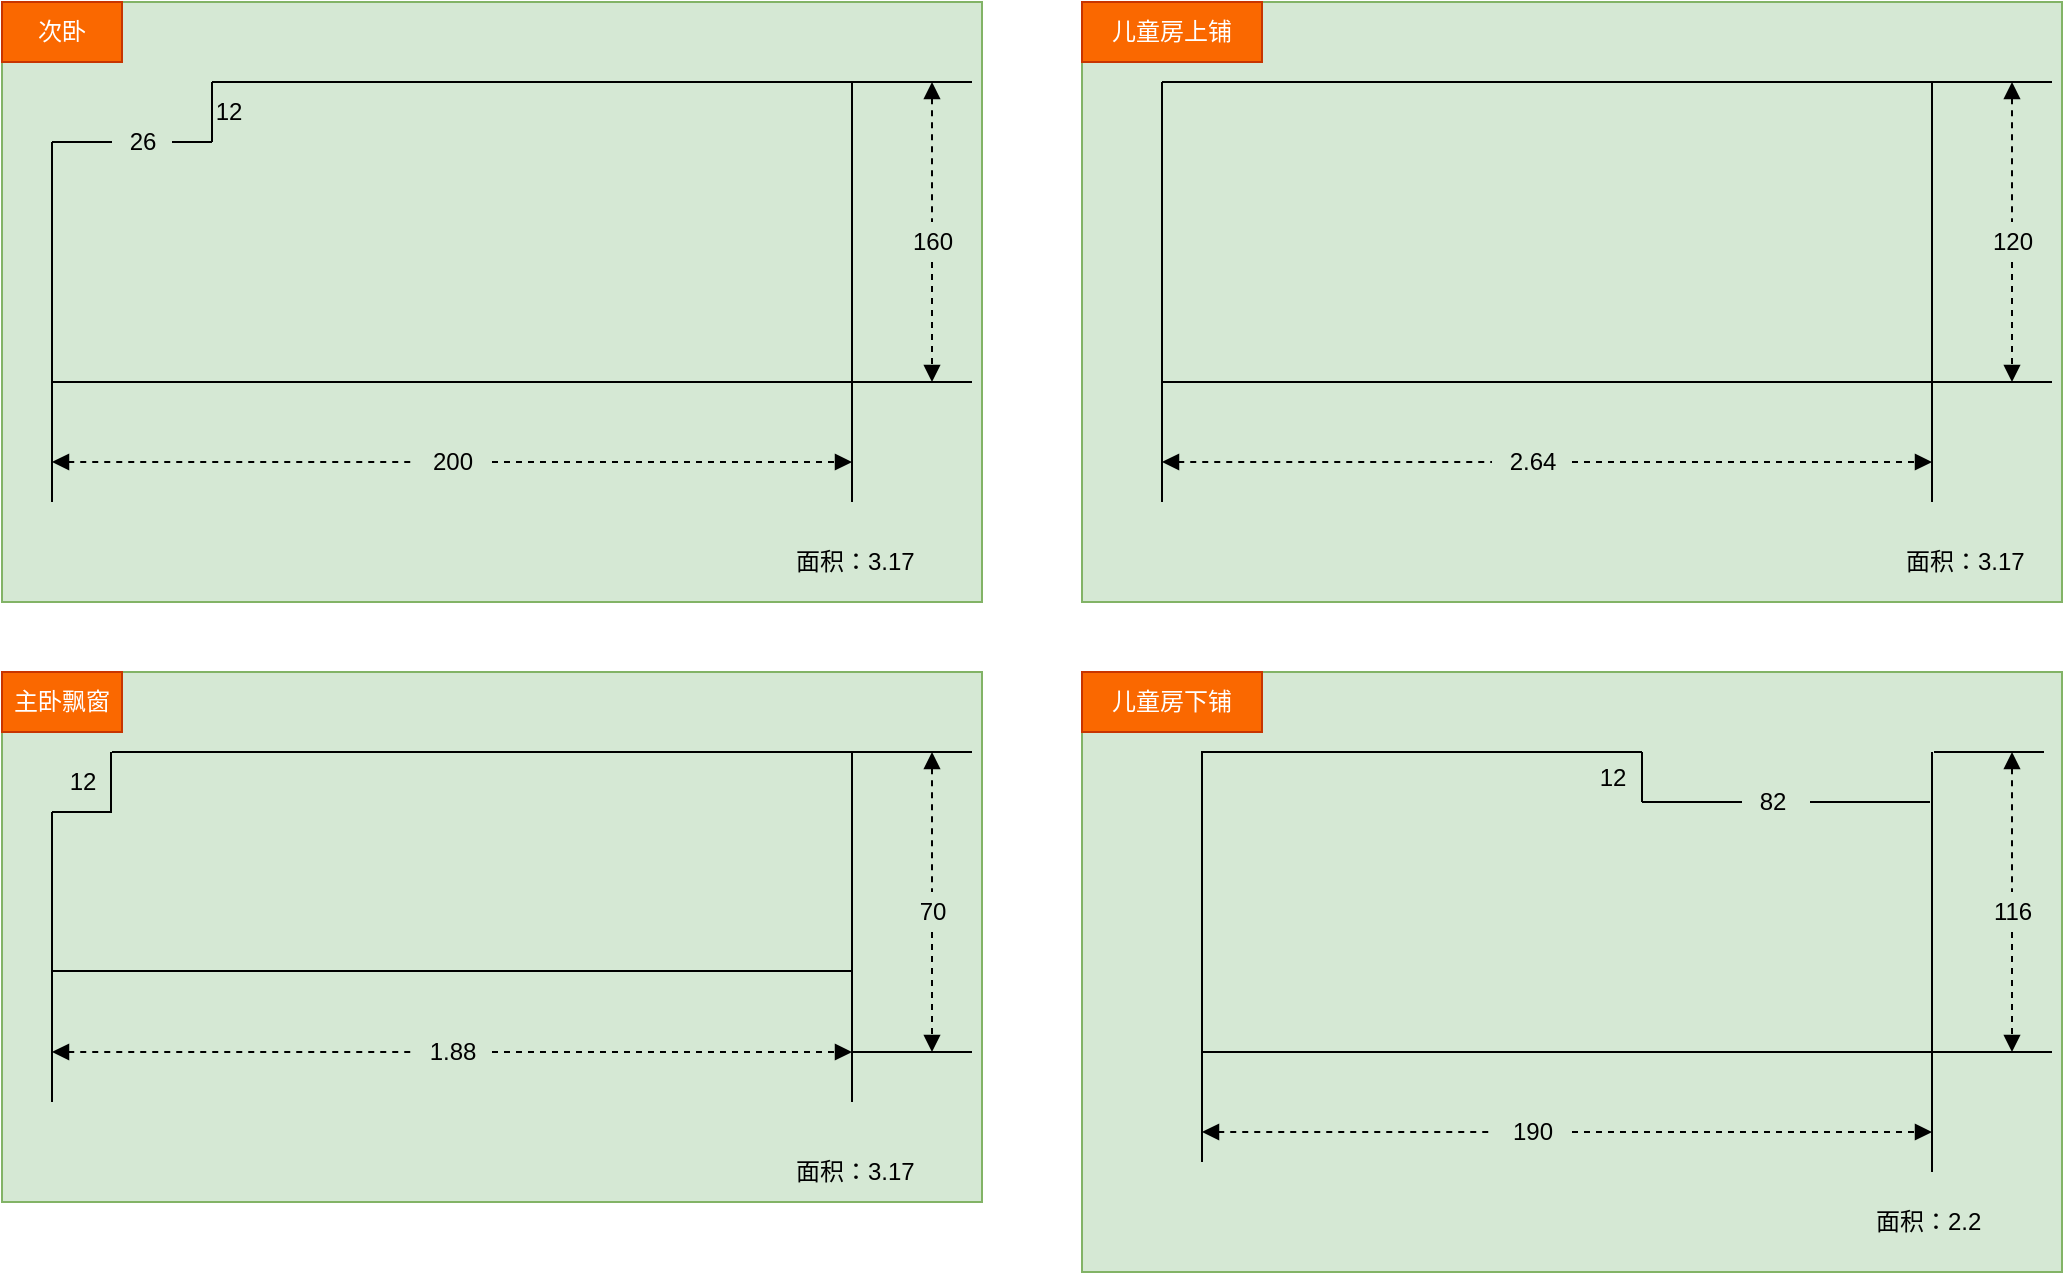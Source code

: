 <mxfile version="12.3.8" type="github" pages="1">
  <diagram name="Page-1" id="4bd5d27a-524c-7e24-5d5f-89a86ee4fca1">
    <mxGraphModel dx="1422" dy="762" grid="1" gridSize="10" guides="1" tooltips="1" connect="1" arrows="1" fold="1" page="1" pageScale="1" pageWidth="1100" pageHeight="850" background="#ffffff" math="0" shadow="0">
      <root>
        <mxCell id="0"/>
        <mxCell id="1" parent="0"/>
        <mxCell id="_7iCEClQUxe89rMdXTxM-23" value="" style="rounded=0;whiteSpace=wrap;html=1;fillColor=#d5e8d4;strokeColor=#82b366;" vertex="1" parent="1">
          <mxGeometry x="40" y="40" width="490" height="300" as="geometry"/>
        </mxCell>
        <mxCell id="_7iCEClQUxe89rMdXTxM-24" value="次卧" style="text;html=1;strokeColor=#C73500;fillColor=#fa6800;align=center;verticalAlign=middle;whiteSpace=wrap;rounded=0;fontColor=#ffffff;" vertex="1" parent="1">
          <mxGeometry x="40" y="40" width="60" height="30" as="geometry"/>
        </mxCell>
        <mxCell id="_7iCEClQUxe89rMdXTxM-45" value="" style="endArrow=none;html=1;" edge="1" parent="1">
          <mxGeometry width="50" height="50" relative="1" as="geometry">
            <mxPoint x="65" y="230" as="sourcePoint"/>
            <mxPoint x="465" y="230" as="targetPoint"/>
          </mxGeometry>
        </mxCell>
        <mxCell id="_7iCEClQUxe89rMdXTxM-46" value="" style="endArrow=none;html=1;" edge="1" parent="1">
          <mxGeometry width="50" height="50" relative="1" as="geometry">
            <mxPoint x="65" y="230" as="sourcePoint"/>
            <mxPoint x="65" y="110" as="targetPoint"/>
          </mxGeometry>
        </mxCell>
        <mxCell id="_7iCEClQUxe89rMdXTxM-47" value="" style="endArrow=none;html=1;" edge="1" parent="1" source="_7iCEClQUxe89rMdXTxM-51">
          <mxGeometry width="50" height="50" relative="1" as="geometry">
            <mxPoint x="65" y="110" as="sourcePoint"/>
            <mxPoint x="145" y="110" as="targetPoint"/>
          </mxGeometry>
        </mxCell>
        <mxCell id="_7iCEClQUxe89rMdXTxM-48" value="" style="endArrow=none;html=1;" edge="1" parent="1">
          <mxGeometry width="50" height="50" relative="1" as="geometry">
            <mxPoint x="145" y="110" as="sourcePoint"/>
            <mxPoint x="145" y="80" as="targetPoint"/>
          </mxGeometry>
        </mxCell>
        <mxCell id="_7iCEClQUxe89rMdXTxM-49" value="" style="endArrow=none;html=1;" edge="1" parent="1">
          <mxGeometry width="50" height="50" relative="1" as="geometry">
            <mxPoint x="145" y="80" as="sourcePoint"/>
            <mxPoint x="455" y="80" as="targetPoint"/>
          </mxGeometry>
        </mxCell>
        <mxCell id="_7iCEClQUxe89rMdXTxM-50" value="" style="endArrow=none;html=1;" edge="1" parent="1">
          <mxGeometry width="50" height="50" relative="1" as="geometry">
            <mxPoint x="465" y="230" as="sourcePoint"/>
            <mxPoint x="465" y="80" as="targetPoint"/>
          </mxGeometry>
        </mxCell>
        <mxCell id="_7iCEClQUxe89rMdXTxM-51" value="26" style="text;html=1;resizable=0;autosize=1;align=center;verticalAlign=middle;points=[];fillColor=none;strokeColor=none;rounded=0;" vertex="1" parent="1">
          <mxGeometry x="95" y="100" width="30" height="20" as="geometry"/>
        </mxCell>
        <mxCell id="_7iCEClQUxe89rMdXTxM-52" value="" style="endArrow=none;html=1;" edge="1" parent="1" target="_7iCEClQUxe89rMdXTxM-51">
          <mxGeometry width="50" height="50" relative="1" as="geometry">
            <mxPoint x="65" y="110" as="sourcePoint"/>
            <mxPoint x="145" y="110" as="targetPoint"/>
          </mxGeometry>
        </mxCell>
        <mxCell id="_7iCEClQUxe89rMdXTxM-53" value="" style="endArrow=none;html=1;curved=1;" edge="1" parent="1">
          <mxGeometry width="50" height="50" relative="1" as="geometry">
            <mxPoint x="65" y="290" as="sourcePoint"/>
            <mxPoint x="65" y="230" as="targetPoint"/>
          </mxGeometry>
        </mxCell>
        <mxCell id="_7iCEClQUxe89rMdXTxM-54" value="" style="endArrow=none;html=1;" edge="1" parent="1">
          <mxGeometry width="50" height="50" relative="1" as="geometry">
            <mxPoint x="465" y="290" as="sourcePoint"/>
            <mxPoint x="465" y="230" as="targetPoint"/>
          </mxGeometry>
        </mxCell>
        <mxCell id="_7iCEClQUxe89rMdXTxM-55" value="" style="endArrow=block;dashed=1;html=1;startArrow=none;startFill=0;endFill=1;" edge="1" parent="1" source="_7iCEClQUxe89rMdXTxM-56">
          <mxGeometry width="50" height="50" relative="1" as="geometry">
            <mxPoint x="65" y="270" as="sourcePoint"/>
            <mxPoint x="465" y="270" as="targetPoint"/>
          </mxGeometry>
        </mxCell>
        <mxCell id="_7iCEClQUxe89rMdXTxM-56" value="200" style="text;html=1;resizable=0;autosize=1;align=center;verticalAlign=middle;points=[];fillColor=none;strokeColor=none;rounded=0;" vertex="1" parent="1">
          <mxGeometry x="245" y="260" width="40" height="20" as="geometry"/>
        </mxCell>
        <mxCell id="_7iCEClQUxe89rMdXTxM-57" value="" style="endArrow=none;dashed=1;html=1;startArrow=block;startFill=1;endFill=0;" edge="1" parent="1" target="_7iCEClQUxe89rMdXTxM-56">
          <mxGeometry width="50" height="50" relative="1" as="geometry">
            <mxPoint x="65" y="270" as="sourcePoint"/>
            <mxPoint x="465" y="270" as="targetPoint"/>
          </mxGeometry>
        </mxCell>
        <mxCell id="_7iCEClQUxe89rMdXTxM-58" value="" style="endArrow=none;html=1;" edge="1" parent="1">
          <mxGeometry width="50" height="50" relative="1" as="geometry">
            <mxPoint x="455" y="80" as="sourcePoint"/>
            <mxPoint x="525" y="80" as="targetPoint"/>
          </mxGeometry>
        </mxCell>
        <mxCell id="_7iCEClQUxe89rMdXTxM-59" value="" style="endArrow=none;html=1;" edge="1" parent="1">
          <mxGeometry width="50" height="50" relative="1" as="geometry">
            <mxPoint x="465" y="230" as="sourcePoint"/>
            <mxPoint x="525" y="230" as="targetPoint"/>
          </mxGeometry>
        </mxCell>
        <mxCell id="_7iCEClQUxe89rMdXTxM-60" value="" style="endArrow=block;dashed=1;html=1;startArrow=none;startFill=0;endFill=1;" edge="1" parent="1" source="_7iCEClQUxe89rMdXTxM-61">
          <mxGeometry width="50" height="50" relative="1" as="geometry">
            <mxPoint x="305" y="160" as="sourcePoint"/>
            <mxPoint x="505" y="230" as="targetPoint"/>
          </mxGeometry>
        </mxCell>
        <mxCell id="_7iCEClQUxe89rMdXTxM-61" value="160" style="text;html=1;resizable=0;autosize=1;align=center;verticalAlign=middle;points=[];fillColor=none;strokeColor=none;rounded=0;" vertex="1" parent="1">
          <mxGeometry x="485" y="150" width="40" height="20" as="geometry"/>
        </mxCell>
        <mxCell id="_7iCEClQUxe89rMdXTxM-62" value="" style="endArrow=none;dashed=1;html=1;startArrow=block;startFill=1;endFill=0;" edge="1" parent="1" target="_7iCEClQUxe89rMdXTxM-61">
          <mxGeometry width="50" height="50" relative="1" as="geometry">
            <mxPoint x="505" y="80" as="sourcePoint"/>
            <mxPoint x="705" y="160" as="targetPoint"/>
          </mxGeometry>
        </mxCell>
        <mxCell id="_7iCEClQUxe89rMdXTxM-63" value="12" style="text;html=1;resizable=0;autosize=1;align=center;verticalAlign=middle;points=[];fillColor=none;strokeColor=none;rounded=0;" vertex="1" parent="1">
          <mxGeometry x="138" y="85" width="30" height="20" as="geometry"/>
        </mxCell>
        <mxCell id="_7iCEClQUxe89rMdXTxM-65" value="" style="rounded=0;whiteSpace=wrap;html=1;fillColor=#d5e8d4;strokeColor=#82b366;" vertex="1" parent="1">
          <mxGeometry x="40" y="375" width="490" height="265" as="geometry"/>
        </mxCell>
        <mxCell id="_7iCEClQUxe89rMdXTxM-66" value="主卧飘窗" style="text;html=1;strokeColor=#C73500;fillColor=#fa6800;align=center;verticalAlign=middle;whiteSpace=wrap;rounded=0;fontColor=#ffffff;" vertex="1" parent="1">
          <mxGeometry x="40" y="375" width="60" height="30" as="geometry"/>
        </mxCell>
        <mxCell id="_7iCEClQUxe89rMdXTxM-67" value="" style="endArrow=none;html=1;" edge="1" parent="1">
          <mxGeometry width="50" height="50" relative="1" as="geometry">
            <mxPoint x="65" y="524.5" as="sourcePoint"/>
            <mxPoint x="465" y="524.5" as="targetPoint"/>
          </mxGeometry>
        </mxCell>
        <mxCell id="_7iCEClQUxe89rMdXTxM-68" value="" style="endArrow=none;html=1;" edge="1" parent="1">
          <mxGeometry width="50" height="50" relative="1" as="geometry">
            <mxPoint x="65" y="565" as="sourcePoint"/>
            <mxPoint x="65" y="445" as="targetPoint"/>
          </mxGeometry>
        </mxCell>
        <mxCell id="_7iCEClQUxe89rMdXTxM-70" value="" style="endArrow=none;html=1;" edge="1" parent="1">
          <mxGeometry width="50" height="50" relative="1" as="geometry">
            <mxPoint x="94.5" y="445" as="sourcePoint"/>
            <mxPoint x="94.5" y="415" as="targetPoint"/>
          </mxGeometry>
        </mxCell>
        <mxCell id="_7iCEClQUxe89rMdXTxM-71" value="" style="endArrow=none;html=1;" edge="1" parent="1">
          <mxGeometry width="50" height="50" relative="1" as="geometry">
            <mxPoint x="95" y="415" as="sourcePoint"/>
            <mxPoint x="455" y="415" as="targetPoint"/>
          </mxGeometry>
        </mxCell>
        <mxCell id="_7iCEClQUxe89rMdXTxM-72" value="" style="endArrow=none;html=1;" edge="1" parent="1">
          <mxGeometry width="50" height="50" relative="1" as="geometry">
            <mxPoint x="465" y="565" as="sourcePoint"/>
            <mxPoint x="465" y="415" as="targetPoint"/>
          </mxGeometry>
        </mxCell>
        <mxCell id="_7iCEClQUxe89rMdXTxM-74" value="" style="endArrow=none;html=1;" edge="1" parent="1">
          <mxGeometry width="50" height="50" relative="1" as="geometry">
            <mxPoint x="65" y="445" as="sourcePoint"/>
            <mxPoint x="95" y="445" as="targetPoint"/>
          </mxGeometry>
        </mxCell>
        <mxCell id="_7iCEClQUxe89rMdXTxM-75" value="" style="endArrow=none;html=1;" edge="1" parent="1">
          <mxGeometry width="50" height="50" relative="1" as="geometry">
            <mxPoint x="65" y="590" as="sourcePoint"/>
            <mxPoint x="65" y="565" as="targetPoint"/>
          </mxGeometry>
        </mxCell>
        <mxCell id="_7iCEClQUxe89rMdXTxM-76" value="" style="endArrow=none;html=1;" edge="1" parent="1">
          <mxGeometry width="50" height="50" relative="1" as="geometry">
            <mxPoint x="465" y="590" as="sourcePoint"/>
            <mxPoint x="465" y="565" as="targetPoint"/>
          </mxGeometry>
        </mxCell>
        <mxCell id="_7iCEClQUxe89rMdXTxM-77" value="" style="endArrow=block;dashed=1;html=1;startArrow=none;startFill=0;endFill=1;" edge="1" parent="1" source="_7iCEClQUxe89rMdXTxM-78">
          <mxGeometry width="50" height="50" relative="1" as="geometry">
            <mxPoint x="65" y="565" as="sourcePoint"/>
            <mxPoint x="465" y="565" as="targetPoint"/>
          </mxGeometry>
        </mxCell>
        <mxCell id="_7iCEClQUxe89rMdXTxM-78" value="1.88" style="text;html=1;resizable=0;autosize=1;align=center;verticalAlign=middle;points=[];fillColor=none;strokeColor=none;rounded=0;" vertex="1" parent="1">
          <mxGeometry x="245" y="555" width="40" height="20" as="geometry"/>
        </mxCell>
        <mxCell id="_7iCEClQUxe89rMdXTxM-79" value="" style="endArrow=none;dashed=1;html=1;startArrow=block;startFill=1;endFill=0;" edge="1" parent="1" target="_7iCEClQUxe89rMdXTxM-78">
          <mxGeometry width="50" height="50" relative="1" as="geometry">
            <mxPoint x="65" y="565" as="sourcePoint"/>
            <mxPoint x="465" y="565" as="targetPoint"/>
          </mxGeometry>
        </mxCell>
        <mxCell id="_7iCEClQUxe89rMdXTxM-80" value="" style="endArrow=none;html=1;" edge="1" parent="1">
          <mxGeometry width="50" height="50" relative="1" as="geometry">
            <mxPoint x="455" y="415" as="sourcePoint"/>
            <mxPoint x="525" y="415" as="targetPoint"/>
          </mxGeometry>
        </mxCell>
        <mxCell id="_7iCEClQUxe89rMdXTxM-81" value="" style="endArrow=none;html=1;" edge="1" parent="1">
          <mxGeometry width="50" height="50" relative="1" as="geometry">
            <mxPoint x="465" y="565" as="sourcePoint"/>
            <mxPoint x="525" y="565" as="targetPoint"/>
          </mxGeometry>
        </mxCell>
        <mxCell id="_7iCEClQUxe89rMdXTxM-82" value="" style="endArrow=block;dashed=1;html=1;startArrow=none;startFill=0;endFill=1;" edge="1" parent="1" source="_7iCEClQUxe89rMdXTxM-83">
          <mxGeometry width="50" height="50" relative="1" as="geometry">
            <mxPoint x="305" y="495" as="sourcePoint"/>
            <mxPoint x="505" y="565" as="targetPoint"/>
          </mxGeometry>
        </mxCell>
        <mxCell id="_7iCEClQUxe89rMdXTxM-83" value="70" style="text;html=1;resizable=0;autosize=1;align=center;verticalAlign=middle;points=[];fillColor=none;strokeColor=none;rounded=0;" vertex="1" parent="1">
          <mxGeometry x="490" y="485" width="30" height="20" as="geometry"/>
        </mxCell>
        <mxCell id="_7iCEClQUxe89rMdXTxM-84" value="" style="endArrow=none;dashed=1;html=1;startArrow=block;startFill=1;endFill=0;" edge="1" parent="1" target="_7iCEClQUxe89rMdXTxM-83">
          <mxGeometry width="50" height="50" relative="1" as="geometry">
            <mxPoint x="505" y="415" as="sourcePoint"/>
            <mxPoint x="705" y="495" as="targetPoint"/>
          </mxGeometry>
        </mxCell>
        <mxCell id="_7iCEClQUxe89rMdXTxM-85" value="12" style="text;html=1;resizable=0;autosize=1;align=center;verticalAlign=middle;points=[];fillColor=none;strokeColor=none;rounded=0;" vertex="1" parent="1">
          <mxGeometry x="65" y="420" width="30" height="20" as="geometry"/>
        </mxCell>
        <mxCell id="_7iCEClQUxe89rMdXTxM-86" value="" style="rounded=0;whiteSpace=wrap;html=1;fillColor=#d5e8d4;strokeColor=#82b366;" vertex="1" parent="1">
          <mxGeometry x="580" y="40" width="490" height="300" as="geometry"/>
        </mxCell>
        <mxCell id="_7iCEClQUxe89rMdXTxM-87" value="儿童房上铺" style="text;html=1;strokeColor=#C73500;fillColor=#fa6800;align=center;verticalAlign=middle;whiteSpace=wrap;rounded=0;fontColor=#ffffff;" vertex="1" parent="1">
          <mxGeometry x="580" y="40" width="90" height="30" as="geometry"/>
        </mxCell>
        <mxCell id="_7iCEClQUxe89rMdXTxM-88" value="" style="endArrow=none;html=1;" edge="1" parent="1">
          <mxGeometry width="50" height="50" relative="1" as="geometry">
            <mxPoint x="620" y="230" as="sourcePoint"/>
            <mxPoint x="1005" y="230" as="targetPoint"/>
          </mxGeometry>
        </mxCell>
        <mxCell id="_7iCEClQUxe89rMdXTxM-89" value="" style="endArrow=none;html=1;" edge="1" parent="1">
          <mxGeometry width="50" height="50" relative="1" as="geometry">
            <mxPoint x="620" y="230" as="sourcePoint"/>
            <mxPoint x="620" y="80" as="targetPoint"/>
          </mxGeometry>
        </mxCell>
        <mxCell id="_7iCEClQUxe89rMdXTxM-92" value="" style="endArrow=none;html=1;" edge="1" parent="1">
          <mxGeometry width="50" height="50" relative="1" as="geometry">
            <mxPoint x="620" y="80" as="sourcePoint"/>
            <mxPoint x="995" y="80" as="targetPoint"/>
          </mxGeometry>
        </mxCell>
        <mxCell id="_7iCEClQUxe89rMdXTxM-93" value="" style="endArrow=none;html=1;" edge="1" parent="1">
          <mxGeometry width="50" height="50" relative="1" as="geometry">
            <mxPoint x="1005" y="230" as="sourcePoint"/>
            <mxPoint x="1005" y="80" as="targetPoint"/>
          </mxGeometry>
        </mxCell>
        <mxCell id="_7iCEClQUxe89rMdXTxM-96" value="" style="endArrow=none;html=1;curved=1;" edge="1" parent="1">
          <mxGeometry width="50" height="50" relative="1" as="geometry">
            <mxPoint x="620" y="290" as="sourcePoint"/>
            <mxPoint x="620" y="230" as="targetPoint"/>
          </mxGeometry>
        </mxCell>
        <mxCell id="_7iCEClQUxe89rMdXTxM-97" value="" style="endArrow=none;html=1;" edge="1" parent="1">
          <mxGeometry width="50" height="50" relative="1" as="geometry">
            <mxPoint x="1005" y="290" as="sourcePoint"/>
            <mxPoint x="1005" y="230" as="targetPoint"/>
          </mxGeometry>
        </mxCell>
        <mxCell id="_7iCEClQUxe89rMdXTxM-98" value="" style="endArrow=block;dashed=1;html=1;startArrow=none;startFill=0;endFill=1;" edge="1" parent="1" source="_7iCEClQUxe89rMdXTxM-99">
          <mxGeometry width="50" height="50" relative="1" as="geometry">
            <mxPoint x="605" y="270" as="sourcePoint"/>
            <mxPoint x="1005" y="270" as="targetPoint"/>
          </mxGeometry>
        </mxCell>
        <mxCell id="_7iCEClQUxe89rMdXTxM-99" value="2.64" style="text;html=1;resizable=0;autosize=1;align=center;verticalAlign=middle;points=[];fillColor=none;strokeColor=none;rounded=0;" vertex="1" parent="1">
          <mxGeometry x="785" y="260" width="40" height="20" as="geometry"/>
        </mxCell>
        <mxCell id="_7iCEClQUxe89rMdXTxM-100" value="" style="endArrow=none;dashed=1;html=1;startArrow=block;startFill=1;endFill=0;" edge="1" parent="1" target="_7iCEClQUxe89rMdXTxM-99">
          <mxGeometry width="50" height="50" relative="1" as="geometry">
            <mxPoint x="620" y="270" as="sourcePoint"/>
            <mxPoint x="1005" y="270" as="targetPoint"/>
          </mxGeometry>
        </mxCell>
        <mxCell id="_7iCEClQUxe89rMdXTxM-101" value="" style="endArrow=none;html=1;" edge="1" parent="1">
          <mxGeometry width="50" height="50" relative="1" as="geometry">
            <mxPoint x="995" y="80" as="sourcePoint"/>
            <mxPoint x="1065" y="80" as="targetPoint"/>
          </mxGeometry>
        </mxCell>
        <mxCell id="_7iCEClQUxe89rMdXTxM-102" value="" style="endArrow=none;html=1;" edge="1" parent="1">
          <mxGeometry width="50" height="50" relative="1" as="geometry">
            <mxPoint x="1005" y="230" as="sourcePoint"/>
            <mxPoint x="1065" y="230" as="targetPoint"/>
          </mxGeometry>
        </mxCell>
        <mxCell id="_7iCEClQUxe89rMdXTxM-103" value="" style="endArrow=block;dashed=1;html=1;startArrow=none;startFill=0;endFill=1;" edge="1" parent="1" source="_7iCEClQUxe89rMdXTxM-104">
          <mxGeometry width="50" height="50" relative="1" as="geometry">
            <mxPoint x="845" y="160" as="sourcePoint"/>
            <mxPoint x="1045" y="230" as="targetPoint"/>
          </mxGeometry>
        </mxCell>
        <mxCell id="_7iCEClQUxe89rMdXTxM-104" value="120" style="text;html=1;resizable=0;autosize=1;align=center;verticalAlign=middle;points=[];fillColor=none;strokeColor=none;rounded=0;" vertex="1" parent="1">
          <mxGeometry x="1025" y="150" width="40" height="20" as="geometry"/>
        </mxCell>
        <mxCell id="_7iCEClQUxe89rMdXTxM-105" value="" style="endArrow=none;dashed=1;html=1;startArrow=block;startFill=1;endFill=0;" edge="1" parent="1" target="_7iCEClQUxe89rMdXTxM-104">
          <mxGeometry width="50" height="50" relative="1" as="geometry">
            <mxPoint x="1045" y="80" as="sourcePoint"/>
            <mxPoint x="1245" y="160" as="targetPoint"/>
          </mxGeometry>
        </mxCell>
        <mxCell id="_7iCEClQUxe89rMdXTxM-107" value="" style="rounded=0;whiteSpace=wrap;html=1;fillColor=#d5e8d4;strokeColor=#82b366;" vertex="1" parent="1">
          <mxGeometry x="580" y="375" width="490" height="300" as="geometry"/>
        </mxCell>
        <mxCell id="_7iCEClQUxe89rMdXTxM-108" value="儿童房下铺" style="text;html=1;strokeColor=#C73500;fillColor=#fa6800;align=center;verticalAlign=middle;whiteSpace=wrap;rounded=0;fontColor=#ffffff;" vertex="1" parent="1">
          <mxGeometry x="580" y="375" width="90" height="30" as="geometry"/>
        </mxCell>
        <mxCell id="_7iCEClQUxe89rMdXTxM-109" value="" style="endArrow=none;html=1;" edge="1" parent="1">
          <mxGeometry width="50" height="50" relative="1" as="geometry">
            <mxPoint x="640" y="565" as="sourcePoint"/>
            <mxPoint x="1005" y="565" as="targetPoint"/>
          </mxGeometry>
        </mxCell>
        <mxCell id="_7iCEClQUxe89rMdXTxM-110" value="" style="endArrow=none;html=1;" edge="1" parent="1">
          <mxGeometry width="50" height="50" relative="1" as="geometry">
            <mxPoint x="640" y="620" as="sourcePoint"/>
            <mxPoint x="640" y="414.5" as="targetPoint"/>
          </mxGeometry>
        </mxCell>
        <mxCell id="_7iCEClQUxe89rMdXTxM-113" value="" style="endArrow=none;html=1;" edge="1" parent="1">
          <mxGeometry width="50" height="50" relative="1" as="geometry">
            <mxPoint x="640" y="415" as="sourcePoint"/>
            <mxPoint x="860" y="415" as="targetPoint"/>
          </mxGeometry>
        </mxCell>
        <mxCell id="_7iCEClQUxe89rMdXTxM-114" value="" style="endArrow=none;html=1;" edge="1" parent="1">
          <mxGeometry width="50" height="50" relative="1" as="geometry">
            <mxPoint x="1005" y="565" as="sourcePoint"/>
            <mxPoint x="1005" y="415" as="targetPoint"/>
          </mxGeometry>
        </mxCell>
        <mxCell id="_7iCEClQUxe89rMdXTxM-118" value="" style="endArrow=none;html=1;" edge="1" parent="1">
          <mxGeometry width="50" height="50" relative="1" as="geometry">
            <mxPoint x="1005" y="625" as="sourcePoint"/>
            <mxPoint x="1005" y="565" as="targetPoint"/>
          </mxGeometry>
        </mxCell>
        <mxCell id="_7iCEClQUxe89rMdXTxM-119" value="" style="endArrow=block;dashed=1;html=1;startArrow=none;startFill=0;endFill=1;" edge="1" parent="1" source="_7iCEClQUxe89rMdXTxM-120">
          <mxGeometry width="50" height="50" relative="1" as="geometry">
            <mxPoint x="605" y="605" as="sourcePoint"/>
            <mxPoint x="1005" y="605" as="targetPoint"/>
          </mxGeometry>
        </mxCell>
        <mxCell id="_7iCEClQUxe89rMdXTxM-120" value="190" style="text;html=1;resizable=0;autosize=1;align=center;verticalAlign=middle;points=[];fillColor=none;strokeColor=none;rounded=0;" vertex="1" parent="1">
          <mxGeometry x="785" y="595" width="40" height="20" as="geometry"/>
        </mxCell>
        <mxCell id="_7iCEClQUxe89rMdXTxM-121" value="" style="endArrow=none;dashed=1;html=1;startArrow=block;startFill=1;endFill=0;" edge="1" parent="1" target="_7iCEClQUxe89rMdXTxM-120">
          <mxGeometry width="50" height="50" relative="1" as="geometry">
            <mxPoint x="640" y="605" as="sourcePoint"/>
            <mxPoint x="1005" y="605" as="targetPoint"/>
          </mxGeometry>
        </mxCell>
        <mxCell id="_7iCEClQUxe89rMdXTxM-122" value="" style="endArrow=none;html=1;" edge="1" parent="1">
          <mxGeometry width="50" height="50" relative="1" as="geometry">
            <mxPoint x="1006" y="415" as="sourcePoint"/>
            <mxPoint x="1061" y="415" as="targetPoint"/>
          </mxGeometry>
        </mxCell>
        <mxCell id="_7iCEClQUxe89rMdXTxM-123" value="" style="endArrow=none;html=1;" edge="1" parent="1">
          <mxGeometry width="50" height="50" relative="1" as="geometry">
            <mxPoint x="1005" y="565" as="sourcePoint"/>
            <mxPoint x="1065" y="565" as="targetPoint"/>
          </mxGeometry>
        </mxCell>
        <mxCell id="_7iCEClQUxe89rMdXTxM-124" value="" style="endArrow=block;dashed=1;html=1;startArrow=none;startFill=0;endFill=1;" edge="1" parent="1" source="_7iCEClQUxe89rMdXTxM-125">
          <mxGeometry width="50" height="50" relative="1" as="geometry">
            <mxPoint x="845" y="495" as="sourcePoint"/>
            <mxPoint x="1045" y="565" as="targetPoint"/>
          </mxGeometry>
        </mxCell>
        <mxCell id="_7iCEClQUxe89rMdXTxM-125" value="116" style="text;html=1;resizable=0;autosize=1;align=center;verticalAlign=middle;points=[];fillColor=none;strokeColor=none;rounded=0;" vertex="1" parent="1">
          <mxGeometry x="1030" y="485" width="30" height="20" as="geometry"/>
        </mxCell>
        <mxCell id="_7iCEClQUxe89rMdXTxM-126" value="" style="endArrow=none;dashed=1;html=1;startArrow=block;startFill=1;endFill=0;" edge="1" parent="1" target="_7iCEClQUxe89rMdXTxM-125">
          <mxGeometry width="50" height="50" relative="1" as="geometry">
            <mxPoint x="1045" y="415" as="sourcePoint"/>
            <mxPoint x="1245" y="495" as="targetPoint"/>
          </mxGeometry>
        </mxCell>
        <mxCell id="_7iCEClQUxe89rMdXTxM-129" value="" style="endArrow=none;html=1;" edge="1" parent="1">
          <mxGeometry width="50" height="50" relative="1" as="geometry">
            <mxPoint x="944" y="440" as="sourcePoint"/>
            <mxPoint x="1004" y="440" as="targetPoint"/>
          </mxGeometry>
        </mxCell>
        <mxCell id="_7iCEClQUxe89rMdXTxM-130" value="" style="endArrow=none;html=1;" edge="1" parent="1">
          <mxGeometry width="50" height="50" relative="1" as="geometry">
            <mxPoint x="860" y="440" as="sourcePoint"/>
            <mxPoint x="860" y="415" as="targetPoint"/>
          </mxGeometry>
        </mxCell>
        <mxCell id="_7iCEClQUxe89rMdXTxM-131" value="82" style="text;html=1;resizable=0;autosize=1;align=center;verticalAlign=middle;points=[];fillColor=none;strokeColor=none;rounded=0;" vertex="1" parent="1">
          <mxGeometry x="910" y="430" width="30" height="20" as="geometry"/>
        </mxCell>
        <mxCell id="_7iCEClQUxe89rMdXTxM-132" value="" style="endArrow=none;html=1;" edge="1" parent="1" target="_7iCEClQUxe89rMdXTxM-131">
          <mxGeometry width="50" height="50" relative="1" as="geometry">
            <mxPoint x="860" y="440" as="sourcePoint"/>
            <mxPoint x="940" y="440" as="targetPoint"/>
          </mxGeometry>
        </mxCell>
        <mxCell id="_7iCEClQUxe89rMdXTxM-133" value="12" style="text;html=1;resizable=0;autosize=1;align=center;verticalAlign=middle;points=[];fillColor=none;strokeColor=none;rounded=0;" vertex="1" parent="1">
          <mxGeometry x="830" y="418" width="30" height="20" as="geometry"/>
        </mxCell>
        <mxCell id="_7iCEClQUxe89rMdXTxM-136" value="面积：3.17" style="text;html=1;strokeColor=none;fillColor=none;align=left;verticalAlign=middle;whiteSpace=wrap;rounded=0;" vertex="1" parent="1">
          <mxGeometry x="435" y="310" width="70" height="20" as="geometry"/>
        </mxCell>
        <mxCell id="_7iCEClQUxe89rMdXTxM-137" value="面积：3.17" style="text;html=1;strokeColor=none;fillColor=none;align=left;verticalAlign=middle;whiteSpace=wrap;rounded=0;" vertex="1" parent="1">
          <mxGeometry x="990" y="310" width="70" height="20" as="geometry"/>
        </mxCell>
        <mxCell id="_7iCEClQUxe89rMdXTxM-138" value="面积：3.17" style="text;html=1;strokeColor=none;fillColor=none;align=left;verticalAlign=middle;whiteSpace=wrap;rounded=0;" vertex="1" parent="1">
          <mxGeometry x="435" y="615" width="70" height="20" as="geometry"/>
        </mxCell>
        <mxCell id="_7iCEClQUxe89rMdXTxM-139" value="面积：2.2" style="text;html=1;strokeColor=none;fillColor=none;align=left;verticalAlign=middle;whiteSpace=wrap;rounded=0;" vertex="1" parent="1">
          <mxGeometry x="975" y="640" width="70" height="20" as="geometry"/>
        </mxCell>
      </root>
    </mxGraphModel>
  </diagram>
</mxfile>
